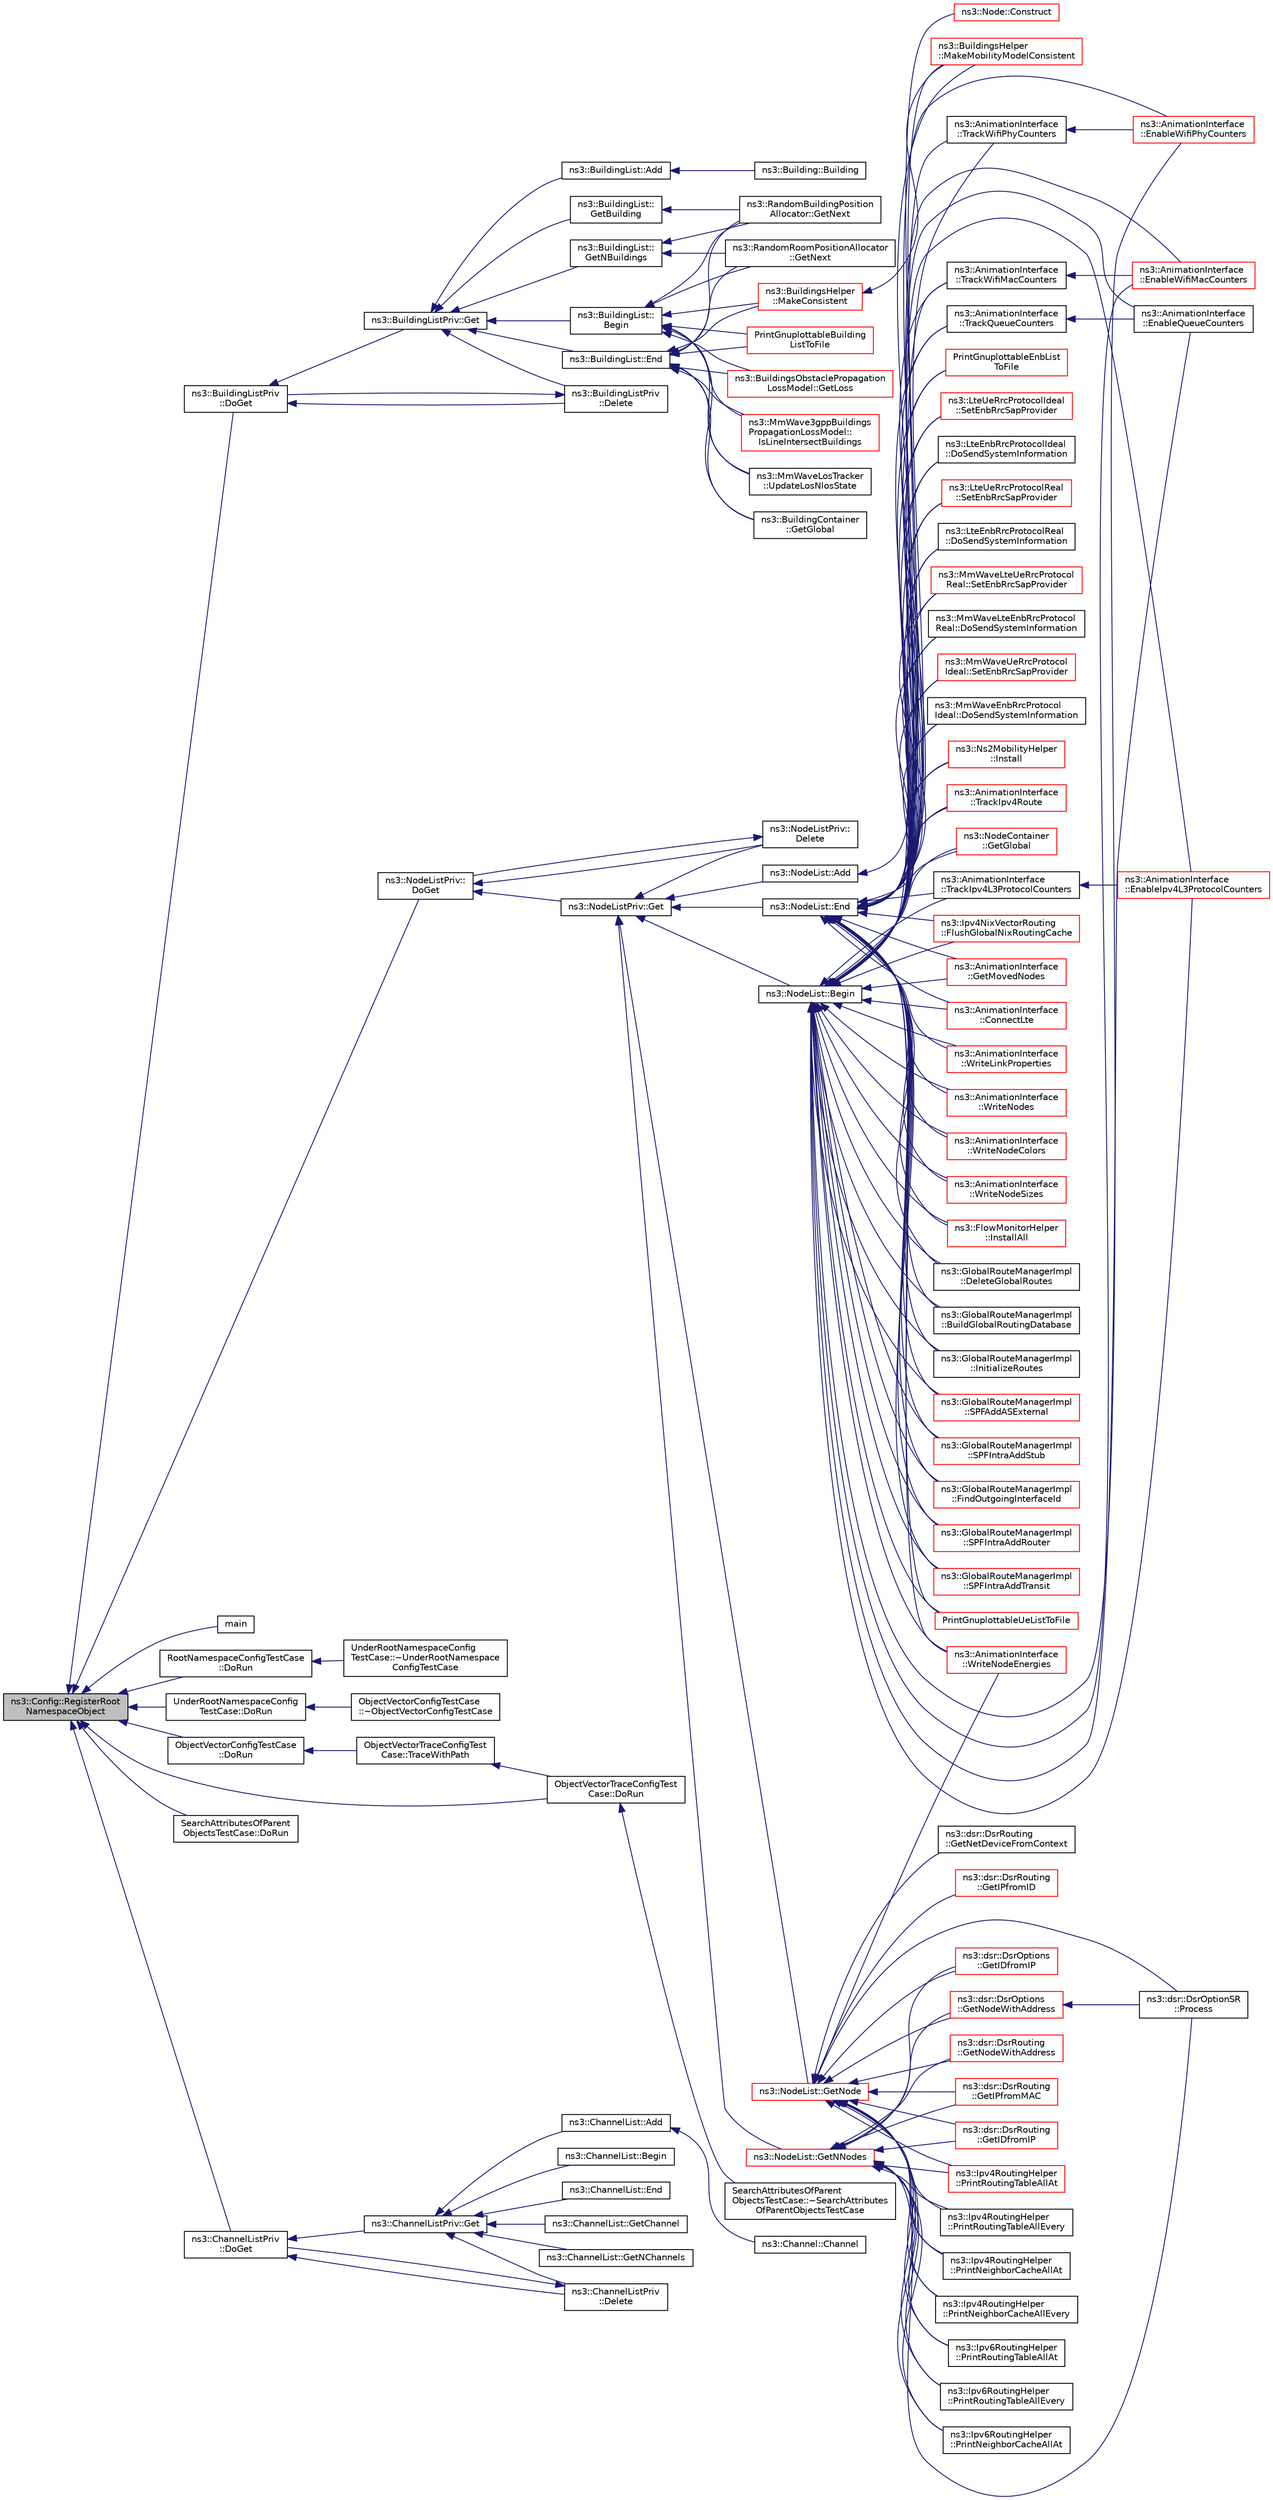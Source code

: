 digraph "ns3::Config::RegisterRootNamespaceObject"
{
  edge [fontname="Helvetica",fontsize="10",labelfontname="Helvetica",labelfontsize="10"];
  node [fontname="Helvetica",fontsize="10",shape=record];
  rankdir="LR";
  Node1 [label="ns3::Config::RegisterRoot\lNamespaceObject",height=0.2,width=0.4,color="black", fillcolor="grey75", style="filled", fontcolor="black"];
  Node1 -> Node2 [dir="back",color="midnightblue",fontsize="10",style="solid"];
  Node2 [label="ns3::BuildingListPriv\l::DoGet",height=0.2,width=0.4,color="black", fillcolor="white", style="filled",URL="$db/d61/classns3_1_1BuildingListPriv.html#a2cccdb7a1c13f0afc0809e1ea2bcbfeb"];
  Node2 -> Node3 [dir="back",color="midnightblue",fontsize="10",style="solid"];
  Node3 [label="ns3::BuildingListPriv::Get",height=0.2,width=0.4,color="black", fillcolor="white", style="filled",URL="$db/d61/classns3_1_1BuildingListPriv.html#aab33058ff56f83a387161cd50839227d"];
  Node3 -> Node4 [dir="back",color="midnightblue",fontsize="10",style="solid"];
  Node4 [label="ns3::BuildingListPriv\l::Delete",height=0.2,width=0.4,color="black", fillcolor="white", style="filled",URL="$db/d61/classns3_1_1BuildingListPriv.html#a591d74fa815a289835c12998bd932dc9"];
  Node4 -> Node2 [dir="back",color="midnightblue",fontsize="10",style="solid"];
  Node3 -> Node5 [dir="back",color="midnightblue",fontsize="10",style="solid"];
  Node5 [label="ns3::BuildingList::Add",height=0.2,width=0.4,color="black", fillcolor="white", style="filled",URL="$d6/d28/classns3_1_1BuildingList.html#a742f48290b35f9979c8d4d3dc9717948"];
  Node5 -> Node6 [dir="back",color="midnightblue",fontsize="10",style="solid"];
  Node6 [label="ns3::Building::Building",height=0.2,width=0.4,color="black", fillcolor="white", style="filled",URL="$d3/d67/classns3_1_1Building.html#a084396234ba491e17b34896481101cd9"];
  Node3 -> Node7 [dir="back",color="midnightblue",fontsize="10",style="solid"];
  Node7 [label="ns3::BuildingList::\lBegin",height=0.2,width=0.4,color="black", fillcolor="white", style="filled",URL="$d6/d28/classns3_1_1BuildingList.html#adbb122872e11541e930f0a3afa70a479"];
  Node7 -> Node8 [dir="back",color="midnightblue",fontsize="10",style="solid"];
  Node8 [label="ns3::BuildingContainer\l::GetGlobal",height=0.2,width=0.4,color="black", fillcolor="white", style="filled",URL="$d9/d61/classns3_1_1BuildingContainer.html#aeb981db901ebe02e4924de538191f09c",tooltip="Create a BuildingContainer that contains a list of all buildings stored in the ns3::BuildingList. "];
  Node7 -> Node9 [dir="back",color="midnightblue",fontsize="10",style="solid"];
  Node9 [label="ns3::RandomBuildingPosition\lAllocator::GetNext",height=0.2,width=0.4,color="black", fillcolor="white", style="filled",URL="$de/d30/classns3_1_1RandomBuildingPositionAllocator.html#af69e84fdb3d52246f61228ab4b9ac391"];
  Node7 -> Node10 [dir="back",color="midnightblue",fontsize="10",style="solid"];
  Node10 [label="ns3::RandomRoomPositionAllocator\l::GetNext",height=0.2,width=0.4,color="black", fillcolor="white", style="filled",URL="$dd/d26/classns3_1_1RandomRoomPositionAllocator.html#a01f64780cc703025e55f1cc451e2441c"];
  Node7 -> Node11 [dir="back",color="midnightblue",fontsize="10",style="solid"];
  Node11 [label="ns3::BuildingsHelper\l::MakeConsistent",height=0.2,width=0.4,color="red", fillcolor="white", style="filled",URL="$d6/d04/classns3_1_1BuildingsHelper.html#a355b3ae0c0f772746e66fb712c0bc0b0"];
  Node11 -> Node12 [dir="back",color="midnightblue",fontsize="10",style="solid"];
  Node12 [label="ns3::BuildingsHelper\l::MakeMobilityModelConsistent",height=0.2,width=0.4,color="red", fillcolor="white", style="filled",URL="$d6/d04/classns3_1_1BuildingsHelper.html#a1ba0e6a41145c830b79105bef420b883"];
  Node7 -> Node13 [dir="back",color="midnightblue",fontsize="10",style="solid"];
  Node13 [label="PrintGnuplottableBuilding\lListToFile",height=0.2,width=0.4,color="red", fillcolor="white", style="filled",URL="$d5/d1b/mc-twoenbs_8cc.html#aa3ac76c624e240e8ea6e415ff2289b4b"];
  Node7 -> Node14 [dir="back",color="midnightblue",fontsize="10",style="solid"];
  Node14 [label="ns3::BuildingsObstaclePropagation\lLossModel::GetLoss",height=0.2,width=0.4,color="red", fillcolor="white", style="filled",URL="$db/d0d/classns3_1_1BuildingsObstaclePropagationLossModel.html#aeb4896558411b94c66c1070dd800b1e1"];
  Node7 -> Node15 [dir="back",color="midnightblue",fontsize="10",style="solid"];
  Node15 [label="ns3::MmWave3gppBuildings\lPropagationLossModel::\lIsLineIntersectBuildings",height=0.2,width=0.4,color="red", fillcolor="white", style="filled",URL="$d6/d89/classns3_1_1MmWave3gppBuildingsPropagationLossModel.html#a6bda988e9a066c968bb391ef158c7ed0"];
  Node7 -> Node16 [dir="back",color="midnightblue",fontsize="10",style="solid"];
  Node16 [label="ns3::MmWaveLosTracker\l::UpdateLosNlosState",height=0.2,width=0.4,color="black", fillcolor="white", style="filled",URL="$d6/d4e/classns3_1_1MmWaveLosTracker.html#ab7da930a74b9fbe3c972724bccd77616"];
  Node3 -> Node17 [dir="back",color="midnightblue",fontsize="10",style="solid"];
  Node17 [label="ns3::BuildingList::End",height=0.2,width=0.4,color="black", fillcolor="white", style="filled",URL="$d6/d28/classns3_1_1BuildingList.html#abc6b941dbb194efb9f00352cc6b3db65"];
  Node17 -> Node8 [dir="back",color="midnightblue",fontsize="10",style="solid"];
  Node17 -> Node9 [dir="back",color="midnightblue",fontsize="10",style="solid"];
  Node17 -> Node10 [dir="back",color="midnightblue",fontsize="10",style="solid"];
  Node17 -> Node11 [dir="back",color="midnightblue",fontsize="10",style="solid"];
  Node17 -> Node13 [dir="back",color="midnightblue",fontsize="10",style="solid"];
  Node17 -> Node14 [dir="back",color="midnightblue",fontsize="10",style="solid"];
  Node17 -> Node15 [dir="back",color="midnightblue",fontsize="10",style="solid"];
  Node17 -> Node16 [dir="back",color="midnightblue",fontsize="10",style="solid"];
  Node3 -> Node18 [dir="back",color="midnightblue",fontsize="10",style="solid"];
  Node18 [label="ns3::BuildingList::\lGetBuilding",height=0.2,width=0.4,color="black", fillcolor="white", style="filled",URL="$d6/d28/classns3_1_1BuildingList.html#a206588dcc04671d3607381622233d0e0"];
  Node18 -> Node9 [dir="back",color="midnightblue",fontsize="10",style="solid"];
  Node3 -> Node19 [dir="back",color="midnightblue",fontsize="10",style="solid"];
  Node19 [label="ns3::BuildingList::\lGetNBuildings",height=0.2,width=0.4,color="black", fillcolor="white", style="filled",URL="$d6/d28/classns3_1_1BuildingList.html#a80e3d43b64f35c4f98ecfcef9a5d9a9c"];
  Node19 -> Node9 [dir="back",color="midnightblue",fontsize="10",style="solid"];
  Node19 -> Node10 [dir="back",color="midnightblue",fontsize="10",style="solid"];
  Node2 -> Node4 [dir="back",color="midnightblue",fontsize="10",style="solid"];
  Node1 -> Node20 [dir="back",color="midnightblue",fontsize="10",style="solid"];
  Node20 [label="main",height=0.2,width=0.4,color="black", fillcolor="white", style="filled",URL="$d8/df5/config-store-save_8cc.html#a0ddf1224851353fc92bfbff6f499fa97"];
  Node1 -> Node21 [dir="back",color="midnightblue",fontsize="10",style="solid"];
  Node21 [label="RootNamespaceConfigTestCase\l::DoRun",height=0.2,width=0.4,color="black", fillcolor="white", style="filled",URL="$d1/d5c/classRootNamespaceConfigTestCase.html#a053942cb6577be15003d8ab5594ef70c",tooltip="Implementation to actually run this TestCase. "];
  Node21 -> Node22 [dir="back",color="midnightblue",fontsize="10",style="solid"];
  Node22 [label="UnderRootNamespaceConfig\lTestCase::~UnderRootNamespace\lConfigTestCase",height=0.2,width=0.4,color="black", fillcolor="white", style="filled",URL="$db/df8/classUnderRootNamespaceConfigTestCase.html#a6957b895704e22e4c34c9ead5c5627c3"];
  Node1 -> Node23 [dir="back",color="midnightblue",fontsize="10",style="solid"];
  Node23 [label="UnderRootNamespaceConfig\lTestCase::DoRun",height=0.2,width=0.4,color="black", fillcolor="white", style="filled",URL="$db/df8/classUnderRootNamespaceConfigTestCase.html#af551e62fce477d98e1d7575224177b65",tooltip="Implementation to actually run this TestCase. "];
  Node23 -> Node24 [dir="back",color="midnightblue",fontsize="10",style="solid"];
  Node24 [label="ObjectVectorConfigTestCase\l::~ObjectVectorConfigTestCase",height=0.2,width=0.4,color="black", fillcolor="white", style="filled",URL="$de/d22/classObjectVectorConfigTestCase.html#adf4060e04e5a68a25e3f76c2f9f601a6"];
  Node1 -> Node25 [dir="back",color="midnightblue",fontsize="10",style="solid"];
  Node25 [label="ObjectVectorConfigTestCase\l::DoRun",height=0.2,width=0.4,color="black", fillcolor="white", style="filled",URL="$de/d22/classObjectVectorConfigTestCase.html#aa573c18d1d29e49054b1ec4905e0d586",tooltip="Implementation to actually run this TestCase. "];
  Node25 -> Node26 [dir="back",color="midnightblue",fontsize="10",style="solid"];
  Node26 [label="ObjectVectorTraceConfigTest\lCase::TraceWithPath",height=0.2,width=0.4,color="black", fillcolor="white", style="filled",URL="$d9/dc1/classObjectVectorTraceConfigTestCase.html#ada1f9e79bf60cc41b23aa5dc9f7d7e01"];
  Node26 -> Node27 [dir="back",color="midnightblue",fontsize="10",style="solid"];
  Node27 [label="ObjectVectorTraceConfigTest\lCase::DoRun",height=0.2,width=0.4,color="black", fillcolor="white", style="filled",URL="$d9/dc1/classObjectVectorTraceConfigTestCase.html#a9a6e89be5025970a01de8e4fb514b750",tooltip="Implementation to actually run this TestCase. "];
  Node27 -> Node28 [dir="back",color="midnightblue",fontsize="10",style="solid"];
  Node28 [label="SearchAttributesOfParent\lObjectsTestCase::~SearchAttributes\lOfParentObjectsTestCase",height=0.2,width=0.4,color="black", fillcolor="white", style="filled",URL="$da/d07/classSearchAttributesOfParentObjectsTestCase.html#ace161b0f1a18d819ddce394add4243ef"];
  Node1 -> Node27 [dir="back",color="midnightblue",fontsize="10",style="solid"];
  Node1 -> Node29 [dir="back",color="midnightblue",fontsize="10",style="solid"];
  Node29 [label="SearchAttributesOfParent\lObjectsTestCase::DoRun",height=0.2,width=0.4,color="black", fillcolor="white", style="filled",URL="$da/d07/classSearchAttributesOfParentObjectsTestCase.html#aba3b7703d538d2d596fc02e0a99d82ab",tooltip="Implementation to actually run this TestCase. "];
  Node1 -> Node30 [dir="back",color="midnightblue",fontsize="10",style="solid"];
  Node30 [label="ns3::ChannelListPriv\l::DoGet",height=0.2,width=0.4,color="black", fillcolor="white", style="filled",URL="$da/d17/classns3_1_1ChannelListPriv.html#a6d9402b5e600c291fd63d5c03122406e",tooltip="Get the channel list object. "];
  Node30 -> Node31 [dir="back",color="midnightblue",fontsize="10",style="solid"];
  Node31 [label="ns3::ChannelListPriv::Get",height=0.2,width=0.4,color="black", fillcolor="white", style="filled",URL="$da/d17/classns3_1_1ChannelListPriv.html#a4b98fc1ca31ce32a8dee4cc5937d856a",tooltip="Get the channel list object. "];
  Node31 -> Node32 [dir="back",color="midnightblue",fontsize="10",style="solid"];
  Node32 [label="ns3::ChannelListPriv\l::Delete",height=0.2,width=0.4,color="black", fillcolor="white", style="filled",URL="$da/d17/classns3_1_1ChannelListPriv.html#abf75496312beaf8b6377298039ca4289",tooltip="Delete the channel list object. "];
  Node32 -> Node30 [dir="back",color="midnightblue",fontsize="10",style="solid"];
  Node31 -> Node33 [dir="back",color="midnightblue",fontsize="10",style="solid"];
  Node33 [label="ns3::ChannelList::Add",height=0.2,width=0.4,color="black", fillcolor="white", style="filled",URL="$d6/db4/classns3_1_1ChannelList.html#a30bd29e7ecc159bc3a615402726e72ed"];
  Node33 -> Node34 [dir="back",color="midnightblue",fontsize="10",style="solid"];
  Node34 [label="ns3::Channel::Channel",height=0.2,width=0.4,color="black", fillcolor="white", style="filled",URL="$d4/d67/classns3_1_1Channel.html#a52285184d570dde461e3a03529f96bdc"];
  Node31 -> Node35 [dir="back",color="midnightblue",fontsize="10",style="solid"];
  Node35 [label="ns3::ChannelList::Begin",height=0.2,width=0.4,color="black", fillcolor="white", style="filled",URL="$d6/db4/classns3_1_1ChannelList.html#a0fd6970028d46e4b7259763411f761b4"];
  Node31 -> Node36 [dir="back",color="midnightblue",fontsize="10",style="solid"];
  Node36 [label="ns3::ChannelList::End",height=0.2,width=0.4,color="black", fillcolor="white", style="filled",URL="$d6/db4/classns3_1_1ChannelList.html#a2d999ce2d7a01e5c1470c852630e3cee"];
  Node31 -> Node37 [dir="back",color="midnightblue",fontsize="10",style="solid"];
  Node37 [label="ns3::ChannelList::GetChannel",height=0.2,width=0.4,color="black", fillcolor="white", style="filled",URL="$d6/db4/classns3_1_1ChannelList.html#a1c66c473f6e9d2fd15d9b21c6ab6e371"];
  Node31 -> Node38 [dir="back",color="midnightblue",fontsize="10",style="solid"];
  Node38 [label="ns3::ChannelList::GetNChannels",height=0.2,width=0.4,color="black", fillcolor="white", style="filled",URL="$d6/db4/classns3_1_1ChannelList.html#aa37022f9f0ae5ca784f6fc43a6fdbc49"];
  Node30 -> Node32 [dir="back",color="midnightblue",fontsize="10",style="solid"];
  Node1 -> Node39 [dir="back",color="midnightblue",fontsize="10",style="solid"];
  Node39 [label="ns3::NodeListPriv::\lDoGet",height=0.2,width=0.4,color="black", fillcolor="white", style="filled",URL="$d4/d49/classns3_1_1NodeListPriv.html#a6f0222de939567a488905f1c6876c4ca",tooltip="Get the node list object. "];
  Node39 -> Node40 [dir="back",color="midnightblue",fontsize="10",style="solid"];
  Node40 [label="ns3::NodeListPriv::Get",height=0.2,width=0.4,color="black", fillcolor="white", style="filled",URL="$d4/d49/classns3_1_1NodeListPriv.html#a746ce1482b3c1cf31d5a50cd55cffa92",tooltip="Get the node list object. "];
  Node40 -> Node41 [dir="back",color="midnightblue",fontsize="10",style="solid"];
  Node41 [label="ns3::NodeListPriv::\lDelete",height=0.2,width=0.4,color="black", fillcolor="white", style="filled",URL="$d4/d49/classns3_1_1NodeListPriv.html#a74f1811844a3891e71d8d9adbe81c33e",tooltip="Delete the nodes list object. "];
  Node41 -> Node39 [dir="back",color="midnightblue",fontsize="10",style="solid"];
  Node40 -> Node42 [dir="back",color="midnightblue",fontsize="10",style="solid"];
  Node42 [label="ns3::NodeList::Add",height=0.2,width=0.4,color="black", fillcolor="white", style="filled",URL="$d0/dd8/classns3_1_1NodeList.html#a92f9b44065e4f643bf8071a30ccddff6"];
  Node42 -> Node43 [dir="back",color="midnightblue",fontsize="10",style="solid"];
  Node43 [label="ns3::Node::Construct",height=0.2,width=0.4,color="red", fillcolor="white", style="filled",URL="$dd/ded/classns3_1_1Node.html#a42d5825649aeb147d7e5e49067b4bcb7",tooltip="Finish node&#39;s construction by setting the correct node ID. "];
  Node40 -> Node44 [dir="back",color="midnightblue",fontsize="10",style="solid"];
  Node44 [label="ns3::NodeList::Begin",height=0.2,width=0.4,color="black", fillcolor="white", style="filled",URL="$d0/dd8/classns3_1_1NodeList.html#a93d2211831f5cb71d1dbb721e2721d7f"];
  Node44 -> Node12 [dir="back",color="midnightblue",fontsize="10",style="solid"];
  Node44 -> Node45 [dir="back",color="midnightblue",fontsize="10",style="solid"];
  Node45 [label="ns3::FlowMonitorHelper\l::InstallAll",height=0.2,width=0.4,color="red", fillcolor="white", style="filled",URL="$d5/d2d/classns3_1_1FlowMonitorHelper.html#a722b383a10c5a959576f3bfee8d4374f",tooltip="Enable flow monitoring on all nodes. "];
  Node44 -> Node46 [dir="back",color="midnightblue",fontsize="10",style="solid"];
  Node46 [label="ns3::GlobalRouteManagerImpl\l::DeleteGlobalRoutes",height=0.2,width=0.4,color="black", fillcolor="white", style="filled",URL="$d5/dab/classns3_1_1GlobalRouteManagerImpl.html#a74aa2a4b5dc2015b6424cb307fcc2d1a",tooltip="Delete all static routes on all nodes that have a GlobalRouterInterface. "];
  Node44 -> Node47 [dir="back",color="midnightblue",fontsize="10",style="solid"];
  Node47 [label="ns3::GlobalRouteManagerImpl\l::BuildGlobalRoutingDatabase",height=0.2,width=0.4,color="black", fillcolor="white", style="filled",URL="$d5/dab/classns3_1_1GlobalRouteManagerImpl.html#a4354ed5c5b4b26f9593991e9254a1370",tooltip="Build the routing database by gathering Link State Advertisements from each node exporting a GlobalRo..."];
  Node44 -> Node48 [dir="back",color="midnightblue",fontsize="10",style="solid"];
  Node48 [label="ns3::GlobalRouteManagerImpl\l::InitializeRoutes",height=0.2,width=0.4,color="black", fillcolor="white", style="filled",URL="$d5/dab/classns3_1_1GlobalRouteManagerImpl.html#a25f57b2c41927c1a3f0bbba596accb6b",tooltip="Compute routes using a Dijkstra SPF computation and populate per-node forwarding tables. "];
  Node44 -> Node49 [dir="back",color="midnightblue",fontsize="10",style="solid"];
  Node49 [label="ns3::GlobalRouteManagerImpl\l::SPFAddASExternal",height=0.2,width=0.4,color="red", fillcolor="white", style="filled",URL="$d5/dab/classns3_1_1GlobalRouteManagerImpl.html#a0ccd93a5b90948571d2b762d4219c65d",tooltip="Add an external route to the routing tables. "];
  Node44 -> Node50 [dir="back",color="midnightblue",fontsize="10",style="solid"];
  Node50 [label="ns3::GlobalRouteManagerImpl\l::SPFIntraAddStub",height=0.2,width=0.4,color="red", fillcolor="white", style="filled",URL="$d5/dab/classns3_1_1GlobalRouteManagerImpl.html#ac939f5c304a02470c566b99699db402c",tooltip="Add a stub to the routing tables. "];
  Node44 -> Node51 [dir="back",color="midnightblue",fontsize="10",style="solid"];
  Node51 [label="ns3::GlobalRouteManagerImpl\l::FindOutgoingInterfaceId",height=0.2,width=0.4,color="red", fillcolor="white", style="filled",URL="$d5/dab/classns3_1_1GlobalRouteManagerImpl.html#a55b3c7bf042d95de52cf56cc6699dc9a",tooltip="Return the interface number corresponding to a given IP address and mask. "];
  Node44 -> Node52 [dir="back",color="midnightblue",fontsize="10",style="solid"];
  Node52 [label="ns3::GlobalRouteManagerImpl\l::SPFIntraAddRouter",height=0.2,width=0.4,color="red", fillcolor="white", style="filled",URL="$d5/dab/classns3_1_1GlobalRouteManagerImpl.html#adc0725b441a01d02bc4db842771a36d5",tooltip="Add a host route to the routing tables. "];
  Node44 -> Node53 [dir="back",color="midnightblue",fontsize="10",style="solid"];
  Node53 [label="ns3::GlobalRouteManagerImpl\l::SPFIntraAddTransit",height=0.2,width=0.4,color="red", fillcolor="white", style="filled",URL="$d5/dab/classns3_1_1GlobalRouteManagerImpl.html#aaafd698f94e453e3fe41f08bd62867be",tooltip="Add a transit to the routing tables. "];
  Node44 -> Node54 [dir="back",color="midnightblue",fontsize="10",style="solid"];
  Node54 [label="PrintGnuplottableUeListToFile",height=0.2,width=0.4,color="red", fillcolor="white", style="filled",URL="$d9/d7b/lena-distributed-ffr_8cc.html#ad818a3dd4c090b8ecaba926e5272c409"];
  Node44 -> Node55 [dir="back",color="midnightblue",fontsize="10",style="solid"];
  Node55 [label="PrintGnuplottableEnbList\lToFile",height=0.2,width=0.4,color="red", fillcolor="white", style="filled",URL="$d9/d7b/lena-distributed-ffr_8cc.html#a7e3aa5272ba032faa7717e0f3ba2f73d"];
  Node44 -> Node56 [dir="back",color="midnightblue",fontsize="10",style="solid"];
  Node56 [label="ns3::LteUeRrcProtocolIdeal\l::SetEnbRrcSapProvider",height=0.2,width=0.4,color="red", fillcolor="white", style="filled",URL="$de/dc6/classns3_1_1LteUeRrcProtocolIdeal.html#a86373f892a016ce3ea48859450e5bdd9"];
  Node44 -> Node57 [dir="back",color="midnightblue",fontsize="10",style="solid"];
  Node57 [label="ns3::LteEnbRrcProtocolIdeal\l::DoSendSystemInformation",height=0.2,width=0.4,color="black", fillcolor="white", style="filled",URL="$d4/d63/classns3_1_1LteEnbRrcProtocolIdeal.html#ae0152051aabf49a2f42ba5c5a651a2a5"];
  Node44 -> Node58 [dir="back",color="midnightblue",fontsize="10",style="solid"];
  Node58 [label="ns3::LteUeRrcProtocolReal\l::SetEnbRrcSapProvider",height=0.2,width=0.4,color="red", fillcolor="white", style="filled",URL="$df/d48/classns3_1_1LteUeRrcProtocolReal.html#a332253a9f192cd34ed5e8840ce84e474"];
  Node44 -> Node59 [dir="back",color="midnightblue",fontsize="10",style="solid"];
  Node59 [label="ns3::LteEnbRrcProtocolReal\l::DoSendSystemInformation",height=0.2,width=0.4,color="black", fillcolor="white", style="filled",URL="$d0/d88/classns3_1_1LteEnbRrcProtocolReal.html#a7e03d04b3442cee4c3debfbb3f8b6e74"];
  Node44 -> Node60 [dir="back",color="midnightblue",fontsize="10",style="solid"];
  Node60 [label="ns3::MmWaveLteUeRrcProtocol\lReal::SetEnbRrcSapProvider",height=0.2,width=0.4,color="red", fillcolor="white", style="filled",URL="$df/d69/classns3_1_1MmWaveLteUeRrcProtocolReal.html#adbb0955b254fae63826a9f90c8dc2113"];
  Node44 -> Node61 [dir="back",color="midnightblue",fontsize="10",style="solid"];
  Node61 [label="ns3::MmWaveLteEnbRrcProtocol\lReal::DoSendSystemInformation",height=0.2,width=0.4,color="black", fillcolor="white", style="filled",URL="$dd/dda/classns3_1_1MmWaveLteEnbRrcProtocolReal.html#a9ab6593e094fbacc948e933c1ae5d20a"];
  Node44 -> Node62 [dir="back",color="midnightblue",fontsize="10",style="solid"];
  Node62 [label="ns3::MmWaveUeRrcProtocol\lIdeal::SetEnbRrcSapProvider",height=0.2,width=0.4,color="red", fillcolor="white", style="filled",URL="$d3/d0f/classns3_1_1MmWaveUeRrcProtocolIdeal.html#adff64b34a950c009747c19c5510700bf"];
  Node44 -> Node63 [dir="back",color="midnightblue",fontsize="10",style="solid"];
  Node63 [label="ns3::MmWaveEnbRrcProtocol\lIdeal::DoSendSystemInformation",height=0.2,width=0.4,color="black", fillcolor="white", style="filled",URL="$d1/d90/classns3_1_1MmWaveEnbRrcProtocolIdeal.html#ace31b251b4e6641dad8e995e2b38e3fe"];
  Node44 -> Node64 [dir="back",color="midnightblue",fontsize="10",style="solid"];
  Node64 [label="ns3::Ns2MobilityHelper\l::Install",height=0.2,width=0.4,color="red", fillcolor="white", style="filled",URL="$d1/d5b/classns3_1_1Ns2MobilityHelper.html#ae54f17492e3efd54ff7501566fc6e9cf"];
  Node44 -> Node65 [dir="back",color="midnightblue",fontsize="10",style="solid"];
  Node65 [label="ns3::AnimationInterface\l::EnableWifiPhyCounters",height=0.2,width=0.4,color="red", fillcolor="white", style="filled",URL="$d6/d1a/classns3_1_1AnimationInterface.html#a9e0e3d4c754d00f9f2030a35a664ee26",tooltip="Enable tracking of Wifi Phy Counters such as TxDrop, RxDrop. "];
  Node44 -> Node66 [dir="back",color="midnightblue",fontsize="10",style="solid"];
  Node66 [label="ns3::AnimationInterface\l::EnableWifiMacCounters",height=0.2,width=0.4,color="red", fillcolor="white", style="filled",URL="$d6/d1a/classns3_1_1AnimationInterface.html#aa3c65722df896f7ebd0543bbe8d8be4b",tooltip="Enable tracking of Wifi Mac Counters such as Tx, TxDrop, Rx, RxDrop. "];
  Node44 -> Node67 [dir="back",color="midnightblue",fontsize="10",style="solid"];
  Node67 [label="ns3::AnimationInterface\l::EnableQueueCounters",height=0.2,width=0.4,color="black", fillcolor="white", style="filled",URL="$d6/d1a/classns3_1_1AnimationInterface.html#ae521d5b7b73a3dbc990d8660a2f978a9",tooltip="Enable tracking of Queue Counters such as Enqueue, Dequeue, Queue Drops. "];
  Node44 -> Node68 [dir="back",color="midnightblue",fontsize="10",style="solid"];
  Node68 [label="ns3::AnimationInterface\l::EnableIpv4L3ProtocolCounters",height=0.2,width=0.4,color="red", fillcolor="white", style="filled",URL="$d6/d1a/classns3_1_1AnimationInterface.html#a4c348971ef3ec69828cf81ecb6dea2c4",tooltip="Enable tracking of Ipv4 L3 Protocol Counters such as Tx, Rx, Drop. "];
  Node44 -> Node69 [dir="back",color="midnightblue",fontsize="10",style="solid"];
  Node69 [label="ns3::AnimationInterface\l::GetMovedNodes",height=0.2,width=0.4,color="red", fillcolor="white", style="filled",URL="$d6/d1a/classns3_1_1AnimationInterface.html#a8300c09c59cb4030840a9b1dc683cdc3"];
  Node44 -> Node70 [dir="back",color="midnightblue",fontsize="10",style="solid"];
  Node70 [label="ns3::AnimationInterface\l::ConnectLte",height=0.2,width=0.4,color="red", fillcolor="white", style="filled",URL="$d6/d1a/classns3_1_1AnimationInterface.html#a921e35bb00b2d0032dde4147bd2a200e",tooltip="Connect LTE function. "];
  Node44 -> Node71 [dir="back",color="midnightblue",fontsize="10",style="solid"];
  Node71 [label="ns3::AnimationInterface\l::WriteLinkProperties",height=0.2,width=0.4,color="red", fillcolor="white", style="filled",URL="$d6/d1a/classns3_1_1AnimationInterface.html#a458296bfceb6bd8b53b4c9bf38b5fdc7",tooltip="Write link properties function. "];
  Node44 -> Node72 [dir="back",color="midnightblue",fontsize="10",style="solid"];
  Node72 [label="ns3::AnimationInterface\l::WriteNodes",height=0.2,width=0.4,color="red", fillcolor="white", style="filled",URL="$d6/d1a/classns3_1_1AnimationInterface.html#abf98081f1a5ff14401187b5e135aa6a9",tooltip="Write nodes function. "];
  Node44 -> Node73 [dir="back",color="midnightblue",fontsize="10",style="solid"];
  Node73 [label="ns3::AnimationInterface\l::WriteNodeColors",height=0.2,width=0.4,color="red", fillcolor="white", style="filled",URL="$d6/d1a/classns3_1_1AnimationInterface.html#ac5c5f326ca346e340a0a3e9ec50d94ee",tooltip="Write node colors function. "];
  Node44 -> Node74 [dir="back",color="midnightblue",fontsize="10",style="solid"];
  Node74 [label="ns3::AnimationInterface\l::WriteNodeSizes",height=0.2,width=0.4,color="red", fillcolor="white", style="filled",URL="$d6/d1a/classns3_1_1AnimationInterface.html#a085198bcb57441ab8d46790e5dccf2e3",tooltip="Write node sizes function. "];
  Node44 -> Node75 [dir="back",color="midnightblue",fontsize="10",style="solid"];
  Node75 [label="ns3::AnimationInterface\l::WriteNodeEnergies",height=0.2,width=0.4,color="red", fillcolor="white", style="filled",URL="$d6/d1a/classns3_1_1AnimationInterface.html#a8a7475d05d49943291911223cc4d4276",tooltip="Write node energies function. "];
  Node44 -> Node76 [dir="back",color="midnightblue",fontsize="10",style="solid"];
  Node76 [label="ns3::AnimationInterface\l::TrackQueueCounters",height=0.2,width=0.4,color="black", fillcolor="white", style="filled",URL="$d6/d1a/classns3_1_1AnimationInterface.html#a0a01b75b4ad3aa055bf877a4c0cf8262",tooltip="Track queue counters function. "];
  Node76 -> Node67 [dir="back",color="midnightblue",fontsize="10",style="solid"];
  Node44 -> Node77 [dir="back",color="midnightblue",fontsize="10",style="solid"];
  Node77 [label="ns3::AnimationInterface\l::TrackWifiMacCounters",height=0.2,width=0.4,color="black", fillcolor="white", style="filled",URL="$d6/d1a/classns3_1_1AnimationInterface.html#ad9f148d5ae0c5e95fdafe3f853f7d585",tooltip="Track wifi MAC counters function. "];
  Node77 -> Node66 [dir="back",color="midnightblue",fontsize="10",style="solid"];
  Node44 -> Node78 [dir="back",color="midnightblue",fontsize="10",style="solid"];
  Node78 [label="ns3::AnimationInterface\l::TrackWifiPhyCounters",height=0.2,width=0.4,color="black", fillcolor="white", style="filled",URL="$d6/d1a/classns3_1_1AnimationInterface.html#a5305dd33917a4c394b1c44ab5ae41bc9",tooltip="Track wifi phy counters function. "];
  Node78 -> Node65 [dir="back",color="midnightblue",fontsize="10",style="solid"];
  Node44 -> Node79 [dir="back",color="midnightblue",fontsize="10",style="solid"];
  Node79 [label="ns3::AnimationInterface\l::TrackIpv4L3ProtocolCounters",height=0.2,width=0.4,color="black", fillcolor="white", style="filled",URL="$d6/d1a/classns3_1_1AnimationInterface.html#aec7103d50811eae3919df131fa2afab2",tooltip="Track IPv4 L3 protocol counters function. "];
  Node79 -> Node68 [dir="back",color="midnightblue",fontsize="10",style="solid"];
  Node44 -> Node80 [dir="back",color="midnightblue",fontsize="10",style="solid"];
  Node80 [label="ns3::AnimationInterface\l::TrackIpv4Route",height=0.2,width=0.4,color="red", fillcolor="white", style="filled",URL="$d6/d1a/classns3_1_1AnimationInterface.html#a9af10e9e963b8bcd3eae43d63025dac0",tooltip="Track IPv4 router function. "];
  Node44 -> Node81 [dir="back",color="midnightblue",fontsize="10",style="solid"];
  Node81 [label="ns3::NodeContainer\l::GetGlobal",height=0.2,width=0.4,color="red", fillcolor="white", style="filled",URL="$df/d97/classns3_1_1NodeContainer.html#a687e8f9ceb74d0ce3b06591c9f44c9ed",tooltip="Create a NodeContainer that contains a list of all nodes created through NodeContainer::Create() and ..."];
  Node44 -> Node82 [dir="back",color="midnightblue",fontsize="10",style="solid"];
  Node82 [label="ns3::Ipv4NixVectorRouting\l::FlushGlobalNixRoutingCache",height=0.2,width=0.4,color="red", fillcolor="white", style="filled",URL="$dd/db8/classns3_1_1Ipv4NixVectorRouting.html#acbd7460ba116c4b5ff830fb1d60a13ea",tooltip="Called when run-time link topology change occurs which iterates through the node list and flushes any..."];
  Node40 -> Node83 [dir="back",color="midnightblue",fontsize="10",style="solid"];
  Node83 [label="ns3::NodeList::End",height=0.2,width=0.4,color="black", fillcolor="white", style="filled",URL="$d0/dd8/classns3_1_1NodeList.html#a027a558c16e6078e25c7ffc67becb559"];
  Node83 -> Node12 [dir="back",color="midnightblue",fontsize="10",style="solid"];
  Node83 -> Node45 [dir="back",color="midnightblue",fontsize="10",style="solid"];
  Node83 -> Node46 [dir="back",color="midnightblue",fontsize="10",style="solid"];
  Node83 -> Node47 [dir="back",color="midnightblue",fontsize="10",style="solid"];
  Node83 -> Node48 [dir="back",color="midnightblue",fontsize="10",style="solid"];
  Node83 -> Node49 [dir="back",color="midnightblue",fontsize="10",style="solid"];
  Node83 -> Node50 [dir="back",color="midnightblue",fontsize="10",style="solid"];
  Node83 -> Node51 [dir="back",color="midnightblue",fontsize="10",style="solid"];
  Node83 -> Node52 [dir="back",color="midnightblue",fontsize="10",style="solid"];
  Node83 -> Node53 [dir="back",color="midnightblue",fontsize="10",style="solid"];
  Node83 -> Node54 [dir="back",color="midnightblue",fontsize="10",style="solid"];
  Node83 -> Node55 [dir="back",color="midnightblue",fontsize="10",style="solid"];
  Node83 -> Node56 [dir="back",color="midnightblue",fontsize="10",style="solid"];
  Node83 -> Node57 [dir="back",color="midnightblue",fontsize="10",style="solid"];
  Node83 -> Node58 [dir="back",color="midnightblue",fontsize="10",style="solid"];
  Node83 -> Node59 [dir="back",color="midnightblue",fontsize="10",style="solid"];
  Node83 -> Node60 [dir="back",color="midnightblue",fontsize="10",style="solid"];
  Node83 -> Node61 [dir="back",color="midnightblue",fontsize="10",style="solid"];
  Node83 -> Node62 [dir="back",color="midnightblue",fontsize="10",style="solid"];
  Node83 -> Node63 [dir="back",color="midnightblue",fontsize="10",style="solid"];
  Node83 -> Node64 [dir="back",color="midnightblue",fontsize="10",style="solid"];
  Node83 -> Node65 [dir="back",color="midnightblue",fontsize="10",style="solid"];
  Node83 -> Node66 [dir="back",color="midnightblue",fontsize="10",style="solid"];
  Node83 -> Node67 [dir="back",color="midnightblue",fontsize="10",style="solid"];
  Node83 -> Node68 [dir="back",color="midnightblue",fontsize="10",style="solid"];
  Node83 -> Node69 [dir="back",color="midnightblue",fontsize="10",style="solid"];
  Node83 -> Node70 [dir="back",color="midnightblue",fontsize="10",style="solid"];
  Node83 -> Node71 [dir="back",color="midnightblue",fontsize="10",style="solid"];
  Node83 -> Node72 [dir="back",color="midnightblue",fontsize="10",style="solid"];
  Node83 -> Node73 [dir="back",color="midnightblue",fontsize="10",style="solid"];
  Node83 -> Node74 [dir="back",color="midnightblue",fontsize="10",style="solid"];
  Node83 -> Node75 [dir="back",color="midnightblue",fontsize="10",style="solid"];
  Node83 -> Node76 [dir="back",color="midnightblue",fontsize="10",style="solid"];
  Node83 -> Node77 [dir="back",color="midnightblue",fontsize="10",style="solid"];
  Node83 -> Node78 [dir="back",color="midnightblue",fontsize="10",style="solid"];
  Node83 -> Node79 [dir="back",color="midnightblue",fontsize="10",style="solid"];
  Node83 -> Node80 [dir="back",color="midnightblue",fontsize="10",style="solid"];
  Node83 -> Node81 [dir="back",color="midnightblue",fontsize="10",style="solid"];
  Node83 -> Node82 [dir="back",color="midnightblue",fontsize="10",style="solid"];
  Node40 -> Node84 [dir="back",color="midnightblue",fontsize="10",style="solid"];
  Node84 [label="ns3::NodeList::GetNode",height=0.2,width=0.4,color="red", fillcolor="white", style="filled",URL="$d0/dd8/classns3_1_1NodeList.html#a80ac09977d48d29db5c704ac8483cf6c"];
  Node84 -> Node85 [dir="back",color="midnightblue",fontsize="10",style="solid"];
  Node85 [label="ns3::dsr::DsrOptions\l::GetIDfromIP",height=0.2,width=0.4,color="red", fillcolor="white", style="filled",URL="$d7/d7e/classns3_1_1dsr_1_1DsrOptions.html#a7e53a9a0421c607e17866e7dd0dd5440",tooltip="Get the node id with Ipv4Address. "];
  Node84 -> Node86 [dir="back",color="midnightblue",fontsize="10",style="solid"];
  Node86 [label="ns3::dsr::DsrOptions\l::GetNodeWithAddress",height=0.2,width=0.4,color="red", fillcolor="white", style="filled",URL="$d7/d7e/classns3_1_1dsr_1_1DsrOptions.html#a1a91f820f3d754a477a54bad547ca659",tooltip="Get the node object with Ipv4Address. "];
  Node86 -> Node87 [dir="back",color="midnightblue",fontsize="10",style="solid"];
  Node87 [label="ns3::dsr::DsrOptionSR\l::Process",height=0.2,width=0.4,color="black", fillcolor="white", style="filled",URL="$d8/d06/classns3_1_1dsr_1_1DsrOptionSR.html#a3136e1503dc9a7cb1f8294d929c4e349",tooltip="Process method. "];
  Node84 -> Node87 [dir="back",color="midnightblue",fontsize="10",style="solid"];
  Node84 -> Node88 [dir="back",color="midnightblue",fontsize="10",style="solid"];
  Node88 [label="ns3::dsr::DsrRouting\l::GetNetDeviceFromContext",height=0.2,width=0.4,color="black", fillcolor="white", style="filled",URL="$df/d32/classns3_1_1dsr_1_1DsrRouting.html#a5160f9f3016a0ee25fd5d52be1e4d51e",tooltip="Get the netdevice from the context. "];
  Node84 -> Node89 [dir="back",color="midnightblue",fontsize="10",style="solid"];
  Node89 [label="ns3::dsr::DsrRouting\l::GetNodeWithAddress",height=0.2,width=0.4,color="red", fillcolor="white", style="filled",URL="$df/d32/classns3_1_1dsr_1_1DsrRouting.html#aa301f5bb9481fe5392297015328e6332",tooltip="Get the node with give ip address. "];
  Node84 -> Node90 [dir="back",color="midnightblue",fontsize="10",style="solid"];
  Node90 [label="ns3::dsr::DsrRouting\l::GetIPfromMAC",height=0.2,width=0.4,color="red", fillcolor="white", style="filled",URL="$df/d32/classns3_1_1dsr_1_1DsrRouting.html#a5914e79eec0e5e33be08f55321e8aaea",tooltip="Get the Ip address from mac address. "];
  Node84 -> Node91 [dir="back",color="midnightblue",fontsize="10",style="solid"];
  Node91 [label="ns3::dsr::DsrRouting\l::GetIDfromIP",height=0.2,width=0.4,color="red", fillcolor="white", style="filled",URL="$df/d32/classns3_1_1dsr_1_1DsrRouting.html#a4593e50d5f36e9b9b013fe0422067c44",tooltip="Get the node id from ip address. "];
  Node84 -> Node92 [dir="back",color="midnightblue",fontsize="10",style="solid"];
  Node92 [label="ns3::dsr::DsrRouting\l::GetIPfromID",height=0.2,width=0.4,color="red", fillcolor="white", style="filled",URL="$df/d32/classns3_1_1dsr_1_1DsrRouting.html#abaf6e655b3bf50d3002c3739409d23a6",tooltip="Get the ip address from id. "];
  Node84 -> Node93 [dir="back",color="midnightblue",fontsize="10",style="solid"];
  Node93 [label="ns3::Ipv4RoutingHelper\l::PrintRoutingTableAllAt",height=0.2,width=0.4,color="red", fillcolor="white", style="filled",URL="$df/d4e/classns3_1_1Ipv4RoutingHelper.html#a10d8ba23eca330de968fdfbca2730ec3",tooltip="prints the routing tables of all nodes at a particular time. "];
  Node84 -> Node94 [dir="back",color="midnightblue",fontsize="10",style="solid"];
  Node94 [label="ns3::Ipv4RoutingHelper\l::PrintRoutingTableAllEvery",height=0.2,width=0.4,color="black", fillcolor="white", style="filled",URL="$df/d4e/classns3_1_1Ipv4RoutingHelper.html#ae82209b94194b58afed38b80e92ed202",tooltip="prints the routing tables of all nodes at regular intervals specified by user. "];
  Node84 -> Node95 [dir="back",color="midnightblue",fontsize="10",style="solid"];
  Node95 [label="ns3::Ipv4RoutingHelper\l::PrintNeighborCacheAllAt",height=0.2,width=0.4,color="black", fillcolor="white", style="filled",URL="$df/d4e/classns3_1_1Ipv4RoutingHelper.html#ab74b74f056874f2058c1a1b2e0573049",tooltip="prints the neighbor cache of all nodes at a particular time. "];
  Node84 -> Node96 [dir="back",color="midnightblue",fontsize="10",style="solid"];
  Node96 [label="ns3::Ipv4RoutingHelper\l::PrintNeighborCacheAllEvery",height=0.2,width=0.4,color="black", fillcolor="white", style="filled",URL="$df/d4e/classns3_1_1Ipv4RoutingHelper.html#ab9a6ef81b586a23f92fc1595c52661de",tooltip="prints the neighbor cache of all nodes at regular intervals specified by user. "];
  Node84 -> Node97 [dir="back",color="midnightblue",fontsize="10",style="solid"];
  Node97 [label="ns3::Ipv6RoutingHelper\l::PrintRoutingTableAllAt",height=0.2,width=0.4,color="black", fillcolor="white", style="filled",URL="$d1/d7a/classns3_1_1Ipv6RoutingHelper.html#a02468528d712df0b6358c6d7bc56b23b",tooltip="prints the routing tables of all nodes at a particular time. "];
  Node84 -> Node98 [dir="back",color="midnightblue",fontsize="10",style="solid"];
  Node98 [label="ns3::Ipv6RoutingHelper\l::PrintRoutingTableAllEvery",height=0.2,width=0.4,color="black", fillcolor="white", style="filled",URL="$d1/d7a/classns3_1_1Ipv6RoutingHelper.html#a716a9e0881c5c0d1f8f3c728556a4473",tooltip="prints the routing tables of all nodes at regular intervals specified by user. "];
  Node84 -> Node99 [dir="back",color="midnightblue",fontsize="10",style="solid"];
  Node99 [label="ns3::Ipv6RoutingHelper\l::PrintNeighborCacheAllAt",height=0.2,width=0.4,color="black", fillcolor="white", style="filled",URL="$d1/d7a/classns3_1_1Ipv6RoutingHelper.html#a3fb619b1828a73f8c4a77ba1a64c6417",tooltip="prints the neighbor cache of all nodes at a particular time. "];
  Node84 -> Node75 [dir="back",color="midnightblue",fontsize="10",style="solid"];
  Node40 -> Node100 [dir="back",color="midnightblue",fontsize="10",style="solid"];
  Node100 [label="ns3::NodeList::GetNNodes",height=0.2,width=0.4,color="red", fillcolor="white", style="filled",URL="$d0/dd8/classns3_1_1NodeList.html#a1d110b1670005895dd5812baab13682a"];
  Node100 -> Node85 [dir="back",color="midnightblue",fontsize="10",style="solid"];
  Node100 -> Node86 [dir="back",color="midnightblue",fontsize="10",style="solid"];
  Node100 -> Node87 [dir="back",color="midnightblue",fontsize="10",style="solid"];
  Node100 -> Node89 [dir="back",color="midnightblue",fontsize="10",style="solid"];
  Node100 -> Node90 [dir="back",color="midnightblue",fontsize="10",style="solid"];
  Node100 -> Node91 [dir="back",color="midnightblue",fontsize="10",style="solid"];
  Node100 -> Node93 [dir="back",color="midnightblue",fontsize="10",style="solid"];
  Node100 -> Node94 [dir="back",color="midnightblue",fontsize="10",style="solid"];
  Node100 -> Node95 [dir="back",color="midnightblue",fontsize="10",style="solid"];
  Node100 -> Node96 [dir="back",color="midnightblue",fontsize="10",style="solid"];
  Node100 -> Node97 [dir="back",color="midnightblue",fontsize="10",style="solid"];
  Node100 -> Node98 [dir="back",color="midnightblue",fontsize="10",style="solid"];
  Node100 -> Node99 [dir="back",color="midnightblue",fontsize="10",style="solid"];
  Node39 -> Node41 [dir="back",color="midnightblue",fontsize="10",style="solid"];
}

